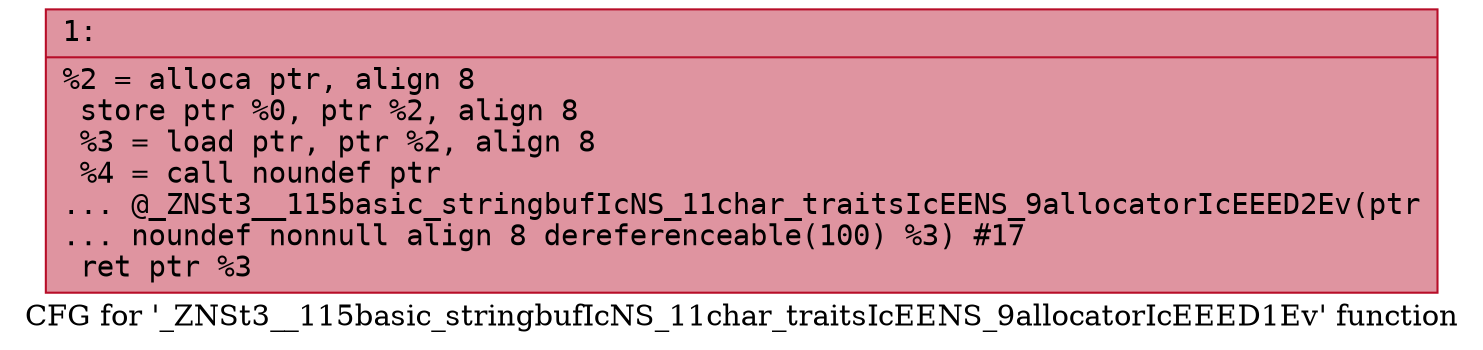 digraph "CFG for '_ZNSt3__115basic_stringbufIcNS_11char_traitsIcEENS_9allocatorIcEEED1Ev' function" {
	label="CFG for '_ZNSt3__115basic_stringbufIcNS_11char_traitsIcEENS_9allocatorIcEEED1Ev' function";

	Node0x6000006332a0 [shape=record,color="#b70d28ff", style=filled, fillcolor="#b70d2870" fontname="Courier",label="{1:\l|  %2 = alloca ptr, align 8\l  store ptr %0, ptr %2, align 8\l  %3 = load ptr, ptr %2, align 8\l  %4 = call noundef ptr\l... @_ZNSt3__115basic_stringbufIcNS_11char_traitsIcEENS_9allocatorIcEEED2Ev(ptr\l... noundef nonnull align 8 dereferenceable(100) %3) #17\l  ret ptr %3\l}"];
}
